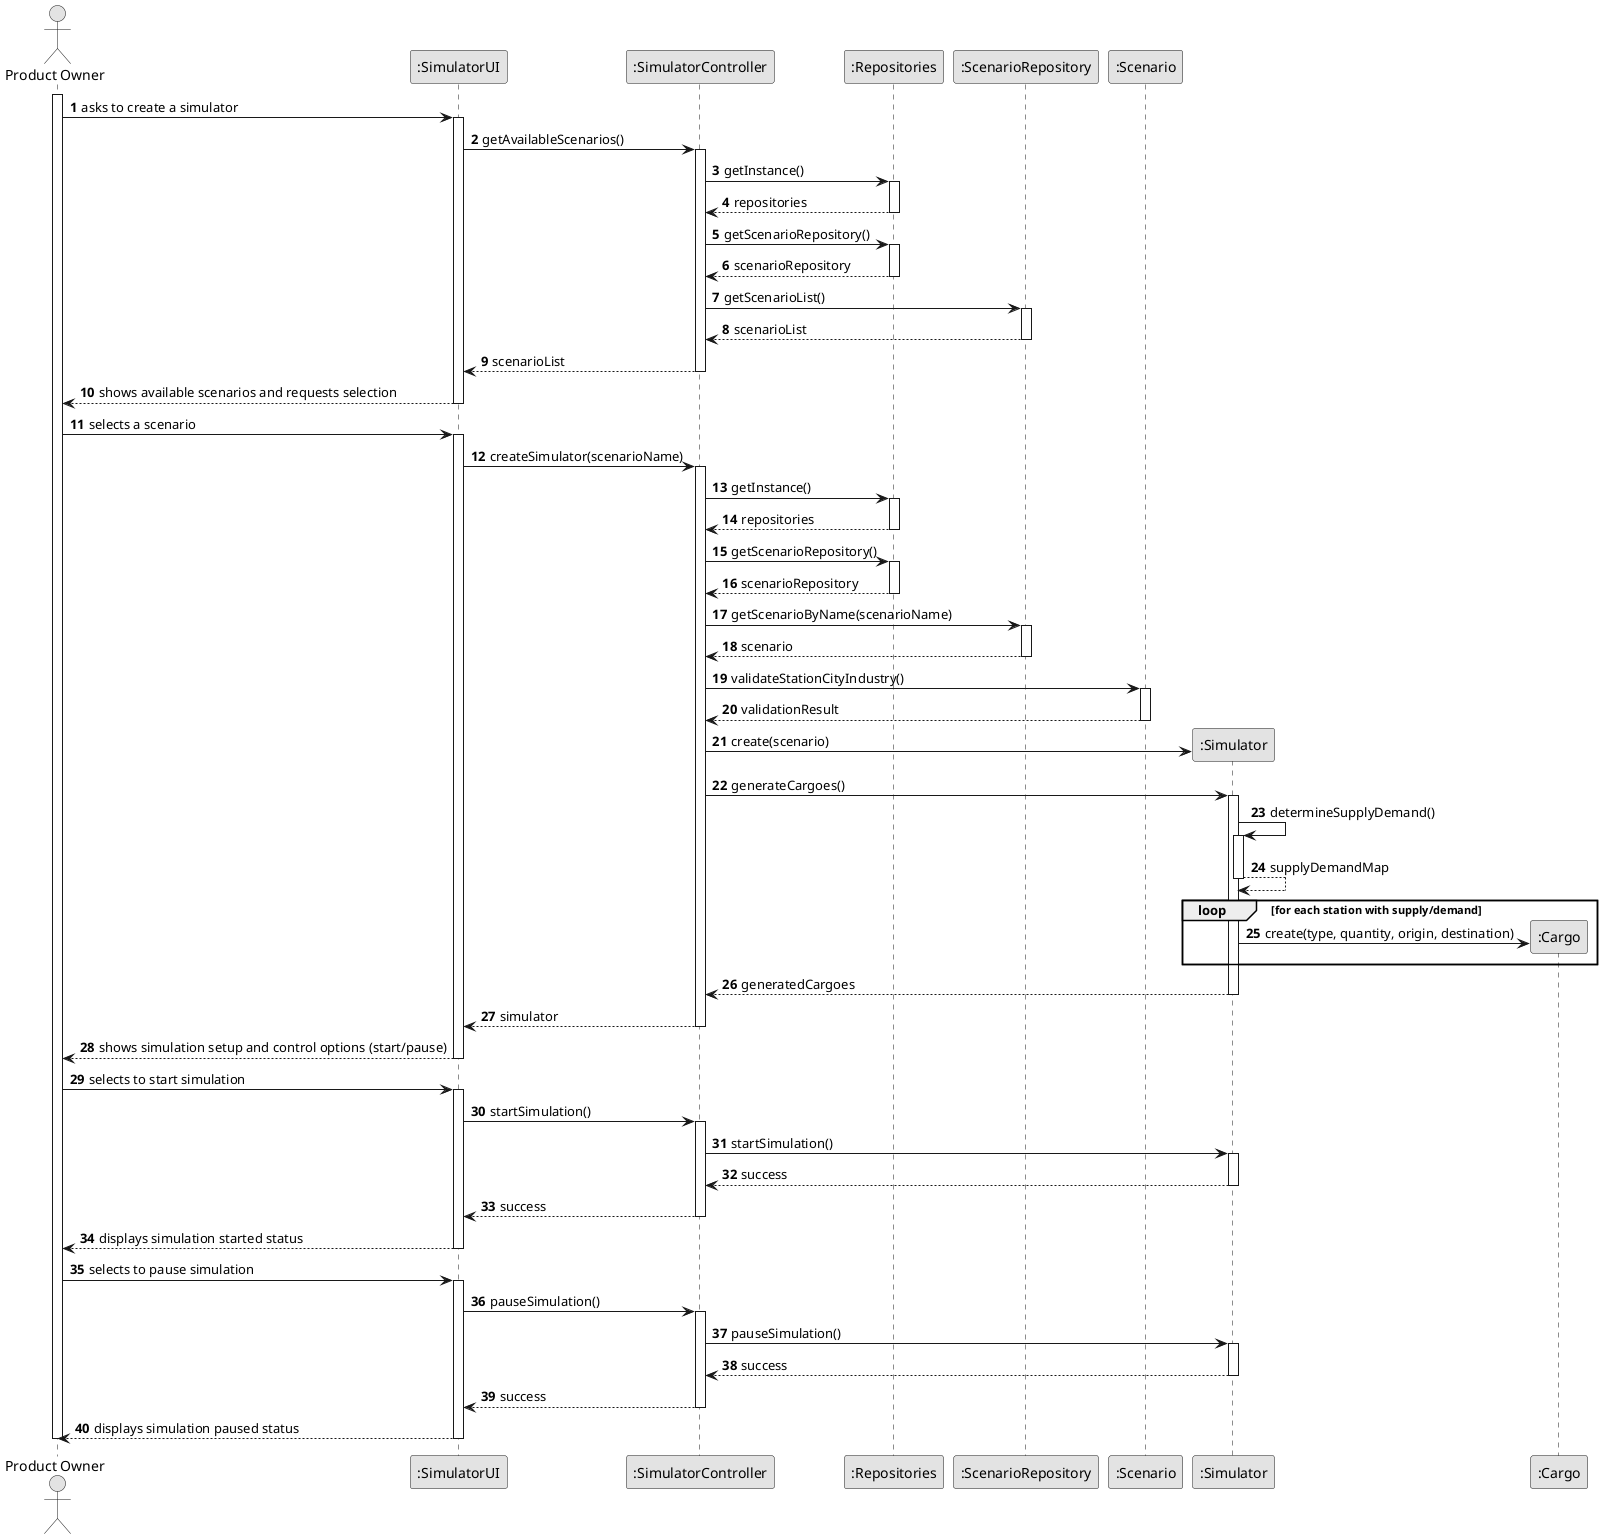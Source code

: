 @startuml
skinparam monochrome true
skinparam packageStyle rectangle
skinparam shadowing false

autonumber

actor "Product Owner" as PO
participant ":SimulatorUI" as UI
participant ":SimulatorController" as CTRL
participant ":Repositories" as REPOS
participant ":ScenarioRepository" as SREPO
participant ":Scenario" as SCEN
participant ":Simulator" as SIM
participant ":Cargo" as CARGO

activate PO

    PO -> UI : asks to create a simulator
    activate UI
    
        UI -> CTRL : getAvailableScenarios()
        activate CTRL
        
            CTRL -> REPOS : getInstance()
            activate REPOS
                REPOS --> CTRL : repositories
            deactivate REPOS
            
            CTRL -> REPOS : getScenarioRepository()
            activate REPOS
                REPOS --> CTRL : scenarioRepository
            deactivate REPOS
            
            CTRL -> SREPO : getScenarioList()
            activate SREPO
                SREPO --> CTRL : scenarioList
            deactivate SREPO
            
            CTRL --> UI : scenarioList
        deactivate CTRL
        
        UI --> PO : shows available scenarios and requests selection
    deactivate UI
    
    PO -> UI : selects a scenario
    activate UI
    
        UI -> CTRL : createSimulator(scenarioName)
        activate CTRL
        
            CTRL -> REPOS : getInstance()
            activate REPOS
                REPOS --> CTRL : repositories
            deactivate REPOS
            
            CTRL -> REPOS : getScenarioRepository()
            activate REPOS
                REPOS --> CTRL : scenarioRepository
            deactivate REPOS
            
            CTRL -> SREPO : getScenarioByName(scenarioName)
            activate SREPO
                SREPO --> CTRL : scenario
            deactivate SREPO
            
            CTRL -> SCEN : validateStationCityIndustry()
            activate SCEN
                SCEN --> CTRL : validationResult
            deactivate SCEN
            
            CTRL -> SIM** : create(scenario)
            
            CTRL -> SIM : generateCargoes()
            activate SIM
                SIM -> SIM : determineSupplyDemand()
                activate SIM
                    SIM --> SIM : supplyDemandMap
                deactivate SIM
                
                loop for each station with supply/demand
                    SIM -> CARGO** : create(type, quantity, origin, destination)
                end
                
                SIM --> CTRL : generatedCargoes
            deactivate SIM
            
            CTRL --> UI : simulator
        deactivate CTRL
        
        UI --> PO : shows simulation setup and control options (start/pause)
    deactivate UI
    
    PO -> UI : selects to start simulation
    activate UI
    
        UI -> CTRL : startSimulation()
        activate CTRL
        
            CTRL -> SIM : startSimulation()
            activate SIM
                SIM --> CTRL : success
            deactivate SIM
            
            CTRL --> UI : success
        deactivate CTRL
        
        UI --> PO : displays simulation started status
    deactivate UI
    
    PO -> UI : selects to pause simulation
    activate UI
    
        UI -> CTRL : pauseSimulation()
        activate CTRL
        
            CTRL -> SIM : pauseSimulation()
            activate SIM
                SIM --> CTRL : success
            deactivate SIM
            
            CTRL --> UI : success
        deactivate CTRL
        
        UI --> PO : displays simulation paused status
    deactivate UI

deactivate PO

@enduml